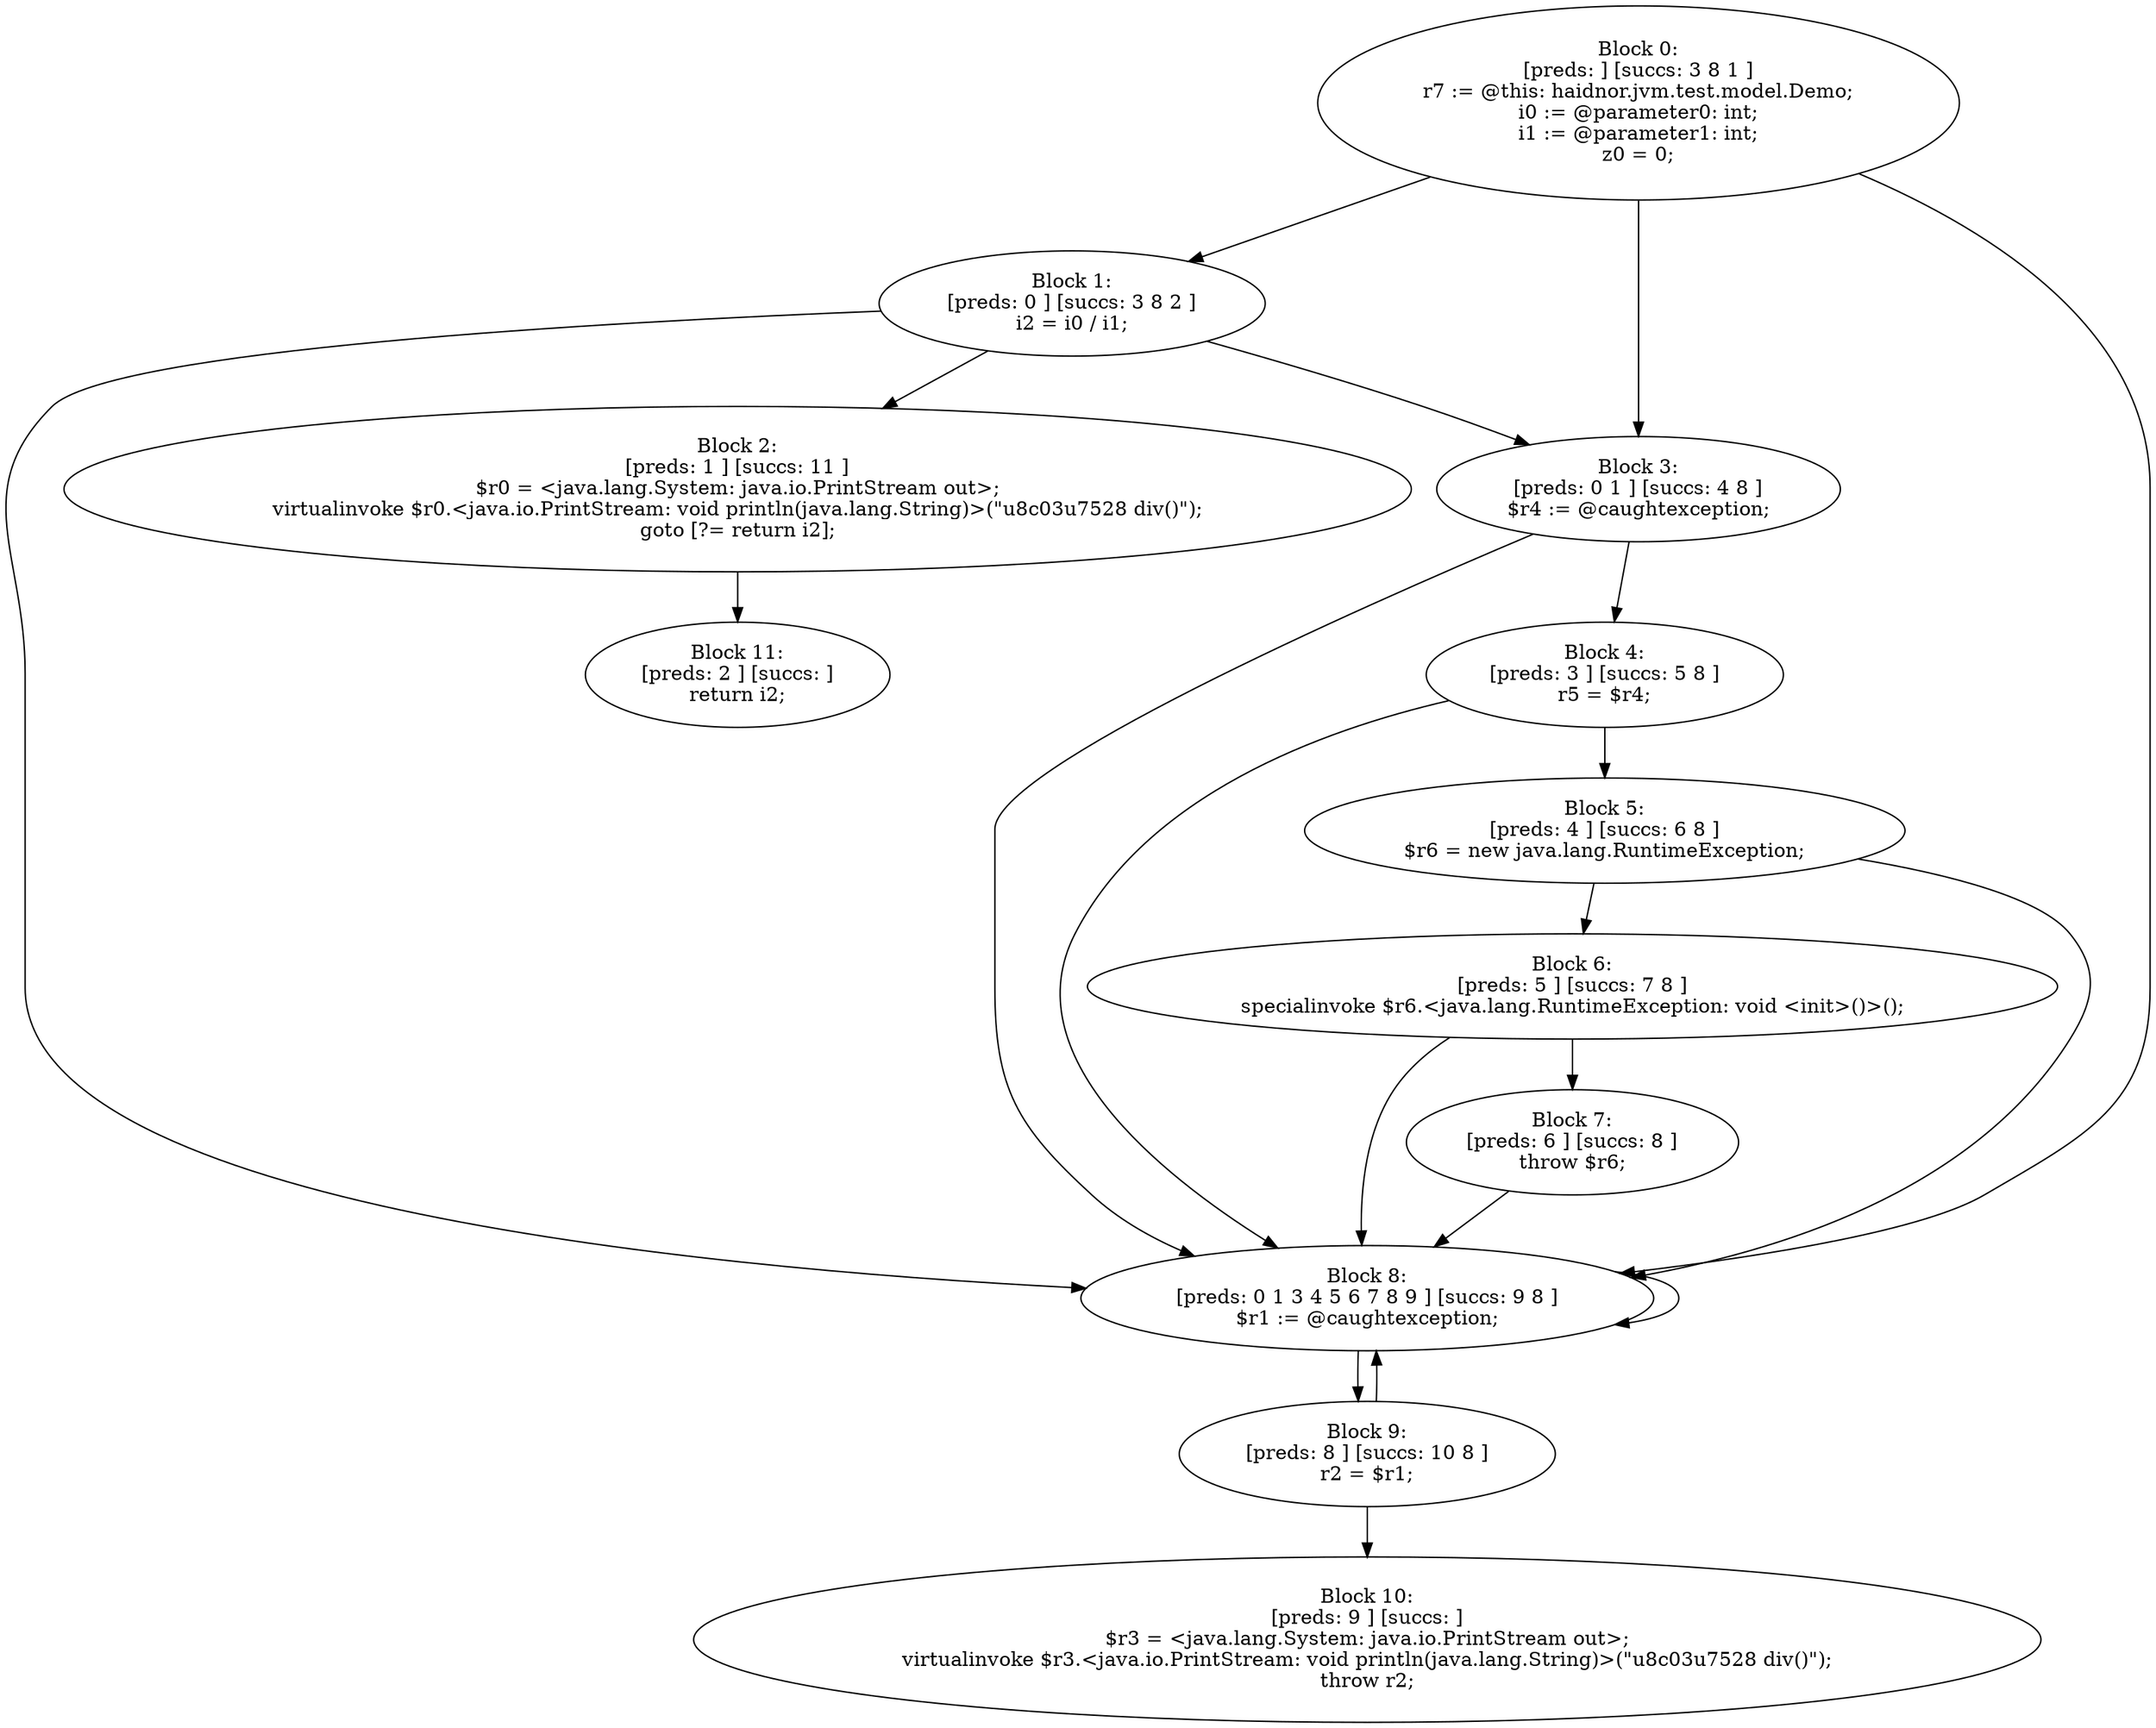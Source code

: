 digraph "unitGraph" {
    "Block 0:
[preds: ] [succs: 3 8 1 ]
r7 := @this: haidnor.jvm.test.model.Demo;
i0 := @parameter0: int;
i1 := @parameter1: int;
z0 = 0;
"
    "Block 1:
[preds: 0 ] [succs: 3 8 2 ]
i2 = i0 / i1;
"
    "Block 2:
[preds: 1 ] [succs: 11 ]
$r0 = <java.lang.System: java.io.PrintStream out>;
virtualinvoke $r0.<java.io.PrintStream: void println(java.lang.String)>(\"\u8c03\u7528 div()\");
goto [?= return i2];
"
    "Block 3:
[preds: 0 1 ] [succs: 4 8 ]
$r4 := @caughtexception;
"
    "Block 4:
[preds: 3 ] [succs: 5 8 ]
r5 = $r4;
"
    "Block 5:
[preds: 4 ] [succs: 6 8 ]
$r6 = new java.lang.RuntimeException;
"
    "Block 6:
[preds: 5 ] [succs: 7 8 ]
specialinvoke $r6.<java.lang.RuntimeException: void <init>()>();
"
    "Block 7:
[preds: 6 ] [succs: 8 ]
throw $r6;
"
    "Block 8:
[preds: 0 1 3 4 5 6 7 8 9 ] [succs: 9 8 ]
$r1 := @caughtexception;
"
    "Block 9:
[preds: 8 ] [succs: 10 8 ]
r2 = $r1;
"
    "Block 10:
[preds: 9 ] [succs: ]
$r3 = <java.lang.System: java.io.PrintStream out>;
virtualinvoke $r3.<java.io.PrintStream: void println(java.lang.String)>(\"\u8c03\u7528 div()\");
throw r2;
"
    "Block 11:
[preds: 2 ] [succs: ]
return i2;
"
    "Block 0:
[preds: ] [succs: 3 8 1 ]
r7 := @this: haidnor.jvm.test.model.Demo;
i0 := @parameter0: int;
i1 := @parameter1: int;
z0 = 0;
"->"Block 3:
[preds: 0 1 ] [succs: 4 8 ]
$r4 := @caughtexception;
";
    "Block 0:
[preds: ] [succs: 3 8 1 ]
r7 := @this: haidnor.jvm.test.model.Demo;
i0 := @parameter0: int;
i1 := @parameter1: int;
z0 = 0;
"->"Block 8:
[preds: 0 1 3 4 5 6 7 8 9 ] [succs: 9 8 ]
$r1 := @caughtexception;
";
    "Block 0:
[preds: ] [succs: 3 8 1 ]
r7 := @this: haidnor.jvm.test.model.Demo;
i0 := @parameter0: int;
i1 := @parameter1: int;
z0 = 0;
"->"Block 1:
[preds: 0 ] [succs: 3 8 2 ]
i2 = i0 / i1;
";
    "Block 1:
[preds: 0 ] [succs: 3 8 2 ]
i2 = i0 / i1;
"->"Block 3:
[preds: 0 1 ] [succs: 4 8 ]
$r4 := @caughtexception;
";
    "Block 1:
[preds: 0 ] [succs: 3 8 2 ]
i2 = i0 / i1;
"->"Block 8:
[preds: 0 1 3 4 5 6 7 8 9 ] [succs: 9 8 ]
$r1 := @caughtexception;
";
    "Block 1:
[preds: 0 ] [succs: 3 8 2 ]
i2 = i0 / i1;
"->"Block 2:
[preds: 1 ] [succs: 11 ]
$r0 = <java.lang.System: java.io.PrintStream out>;
virtualinvoke $r0.<java.io.PrintStream: void println(java.lang.String)>(\"\u8c03\u7528 div()\");
goto [?= return i2];
";
    "Block 2:
[preds: 1 ] [succs: 11 ]
$r0 = <java.lang.System: java.io.PrintStream out>;
virtualinvoke $r0.<java.io.PrintStream: void println(java.lang.String)>(\"\u8c03\u7528 div()\");
goto [?= return i2];
"->"Block 11:
[preds: 2 ] [succs: ]
return i2;
";
    "Block 3:
[preds: 0 1 ] [succs: 4 8 ]
$r4 := @caughtexception;
"->"Block 4:
[preds: 3 ] [succs: 5 8 ]
r5 = $r4;
";
    "Block 3:
[preds: 0 1 ] [succs: 4 8 ]
$r4 := @caughtexception;
"->"Block 8:
[preds: 0 1 3 4 5 6 7 8 9 ] [succs: 9 8 ]
$r1 := @caughtexception;
";
    "Block 4:
[preds: 3 ] [succs: 5 8 ]
r5 = $r4;
"->"Block 5:
[preds: 4 ] [succs: 6 8 ]
$r6 = new java.lang.RuntimeException;
";
    "Block 4:
[preds: 3 ] [succs: 5 8 ]
r5 = $r4;
"->"Block 8:
[preds: 0 1 3 4 5 6 7 8 9 ] [succs: 9 8 ]
$r1 := @caughtexception;
";
    "Block 5:
[preds: 4 ] [succs: 6 8 ]
$r6 = new java.lang.RuntimeException;
"->"Block 6:
[preds: 5 ] [succs: 7 8 ]
specialinvoke $r6.<java.lang.RuntimeException: void <init>()>();
";
    "Block 5:
[preds: 4 ] [succs: 6 8 ]
$r6 = new java.lang.RuntimeException;
"->"Block 8:
[preds: 0 1 3 4 5 6 7 8 9 ] [succs: 9 8 ]
$r1 := @caughtexception;
";
    "Block 6:
[preds: 5 ] [succs: 7 8 ]
specialinvoke $r6.<java.lang.RuntimeException: void <init>()>();
"->"Block 7:
[preds: 6 ] [succs: 8 ]
throw $r6;
";
    "Block 6:
[preds: 5 ] [succs: 7 8 ]
specialinvoke $r6.<java.lang.RuntimeException: void <init>()>();
"->"Block 8:
[preds: 0 1 3 4 5 6 7 8 9 ] [succs: 9 8 ]
$r1 := @caughtexception;
";
    "Block 7:
[preds: 6 ] [succs: 8 ]
throw $r6;
"->"Block 8:
[preds: 0 1 3 4 5 6 7 8 9 ] [succs: 9 8 ]
$r1 := @caughtexception;
";
    "Block 8:
[preds: 0 1 3 4 5 6 7 8 9 ] [succs: 9 8 ]
$r1 := @caughtexception;
"->"Block 9:
[preds: 8 ] [succs: 10 8 ]
r2 = $r1;
";
    "Block 8:
[preds: 0 1 3 4 5 6 7 8 9 ] [succs: 9 8 ]
$r1 := @caughtexception;
"->"Block 8:
[preds: 0 1 3 4 5 6 7 8 9 ] [succs: 9 8 ]
$r1 := @caughtexception;
";
    "Block 9:
[preds: 8 ] [succs: 10 8 ]
r2 = $r1;
"->"Block 10:
[preds: 9 ] [succs: ]
$r3 = <java.lang.System: java.io.PrintStream out>;
virtualinvoke $r3.<java.io.PrintStream: void println(java.lang.String)>(\"\u8c03\u7528 div()\");
throw r2;
";
    "Block 9:
[preds: 8 ] [succs: 10 8 ]
r2 = $r1;
"->"Block 8:
[preds: 0 1 3 4 5 6 7 8 9 ] [succs: 9 8 ]
$r1 := @caughtexception;
";
}
